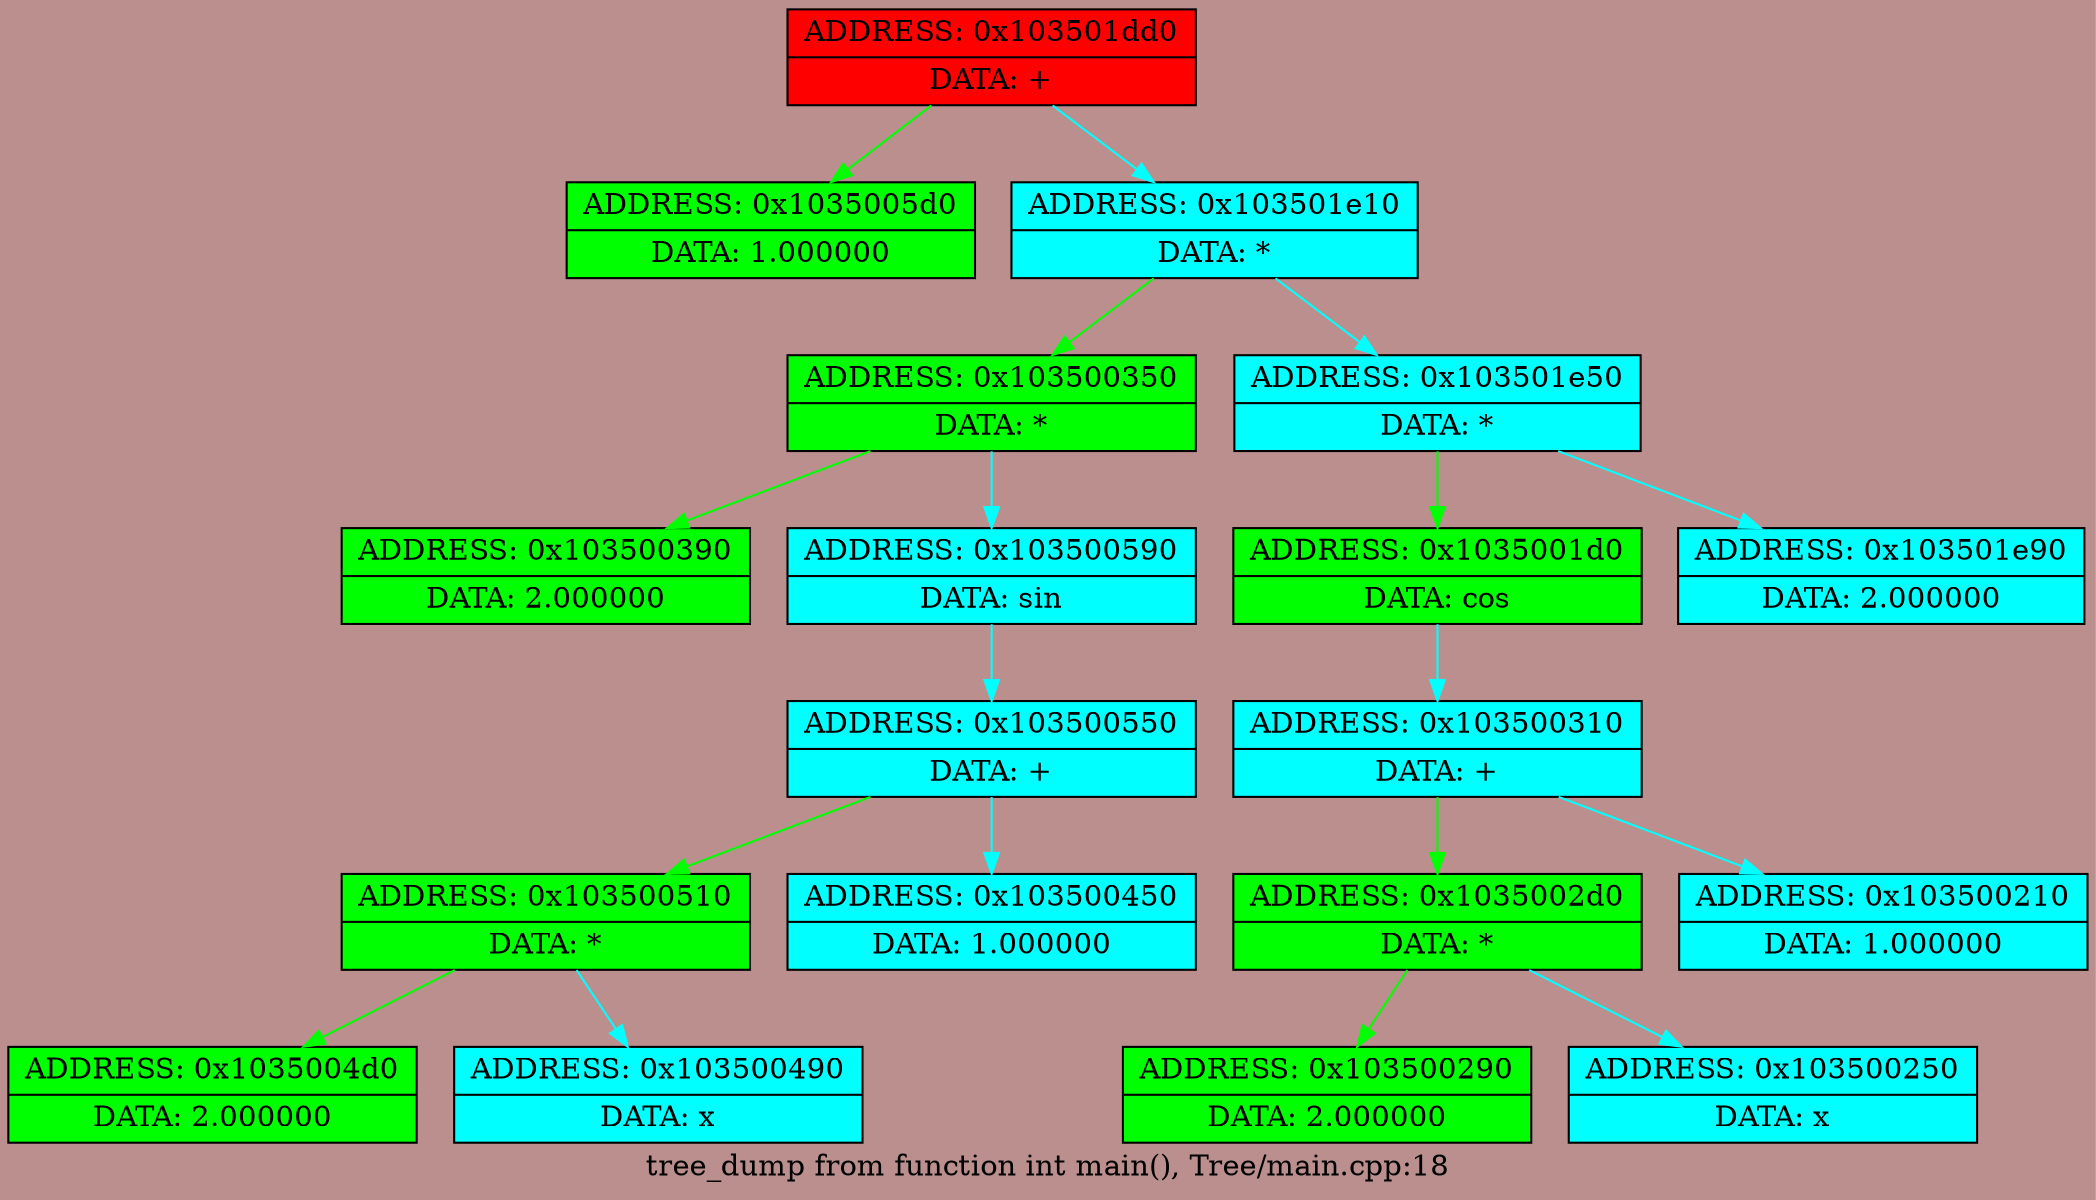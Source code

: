 digraph struct {bgcolor=RosyBrown rankdir = HR


label = "tree_dump from function int main(), Tree/main.cpp:18";
node0[shape=record, style=filled, fillcolor="red", label=" {ADDRESS: 0x103501dd0 | DATA: +}"];
node0->node1 [color = "lime"];
node1[shape=record, style=filled, fillcolor="lime", label=" {ADDRESS: 0x1035005d0 | DATA: 1.000000}"];
node0->node2 [color = "aqua"];
node2[shape=record, style=filled, fillcolor="aqua", label=" {ADDRESS: 0x103501e10 | DATA: *}"];
node2->node3 [color = "lime"];
node3[shape=record, style=filled, fillcolor="lime", label=" {ADDRESS: 0x103500350 | DATA: *}"];
node3->node4 [color = "lime"];
node4[shape=record, style=filled, fillcolor="lime", label=" {ADDRESS: 0x103500390 | DATA: 2.000000}"];
node3->node5 [color = "aqua"];
node5[shape=record, style=filled, fillcolor="aqua", label=" {ADDRESS: 0x103500590 | DATA: sin}"];
node5->node6 [color = "aqua"];
node6[shape=record, style=filled, fillcolor="aqua", label=" {ADDRESS: 0x103500550 | DATA: +}"];
node6->node7 [color = "lime"];
node7[shape=record, style=filled, fillcolor="lime", label=" {ADDRESS: 0x103500510 | DATA: *}"];
node7->node8 [color = "lime"];
node8[shape=record, style=filled, fillcolor="lime", label=" {ADDRESS: 0x1035004d0 | DATA: 2.000000}"];
node7->node9 [color = "aqua"];
node9[shape=record, style=filled, fillcolor="aqua", label=" {ADDRESS: 0x103500490 | DATA: x}"];
node6->node10 [color = "aqua"];
node10[shape=record, style=filled, fillcolor="aqua", label=" {ADDRESS: 0x103500450 | DATA: 1.000000}"];
node2->node11 [color = "aqua"];
node11[shape=record, style=filled, fillcolor="aqua", label=" {ADDRESS: 0x103501e50 | DATA: *}"];
node11->node12 [color = "lime"];
node12[shape=record, style=filled, fillcolor="lime", label=" {ADDRESS: 0x1035001d0 | DATA: cos}"];
node12->node13 [color = "aqua"];
node13[shape=record, style=filled, fillcolor="aqua", label=" {ADDRESS: 0x103500310 | DATA: +}"];
node13->node14 [color = "lime"];
node14[shape=record, style=filled, fillcolor="lime", label=" {ADDRESS: 0x1035002d0 | DATA: *}"];
node14->node15 [color = "lime"];
node15[shape=record, style=filled, fillcolor="lime", label=" {ADDRESS: 0x103500290 | DATA: 2.000000}"];
node14->node16 [color = "aqua"];
node16[shape=record, style=filled, fillcolor="aqua", label=" {ADDRESS: 0x103500250 | DATA: x}"];
node13->node17 [color = "aqua"];
node17[shape=record, style=filled, fillcolor="aqua", label=" {ADDRESS: 0x103500210 | DATA: 1.000000}"];
node11->node18 [color = "aqua"];
node18[shape=record, style=filled, fillcolor="aqua", label=" {ADDRESS: 0x103501e90 | DATA: 2.000000}"];


}